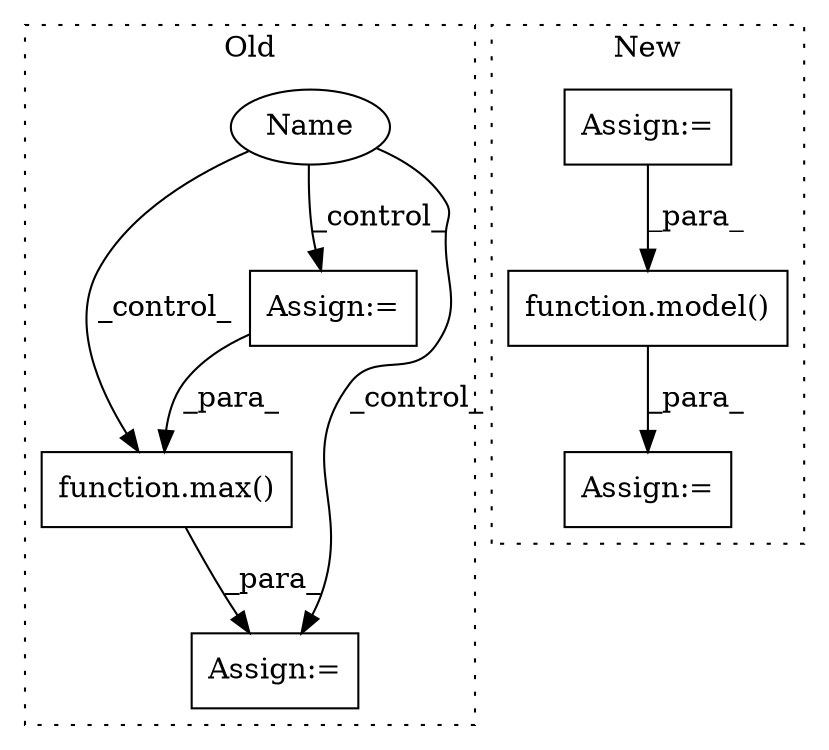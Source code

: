 digraph G {
subgraph cluster0 {
1 [label="function.max()" a="75" s="3489,3508" l="4,1" shape="box"];
3 [label="Assign:=" a="68" s="3486" l="3" shape="box"];
5 [label="Name" a="87" s="2877" l="13" shape="ellipse"];
7 [label="Assign:=" a="68" s="3323" l="3" shape="box"];
label = "Old";
style="dotted";
}
subgraph cluster1 {
2 [label="function.model()" a="75" s="3549,3561" l="6,1" shape="box"];
4 [label="Assign:=" a="68" s="3416" l="3" shape="box"];
6 [label="Assign:=" a="68" s="3579" l="3" shape="box"];
label = "New";
style="dotted";
}
1 -> 3 [label="_para_"];
2 -> 6 [label="_para_"];
4 -> 2 [label="_para_"];
5 -> 7 [label="_control_"];
5 -> 1 [label="_control_"];
5 -> 3 [label="_control_"];
7 -> 1 [label="_para_"];
}